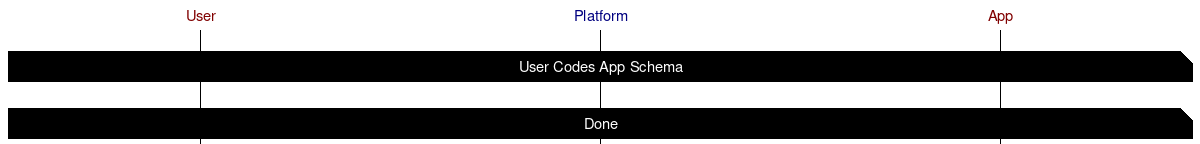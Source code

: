 # App Schema - User Codes
# - User Codes App Schema

msc {
	hscale = "2";

	user [label="User", textcolour="maroon", arctextcolour="maroon"],
	platform [label="Platform", textcolour="navy", arctextcolour="navy"],
	app [label="App", textcolour="maroon", arctextcolour="maroon"];
	|||;
	user note app [label="User Codes App Schema", textbgcolor="black", textcolor="white"];
	|||;

	

	user note app [label="Done", textbgcolor="black", textcolor="white"];
}
